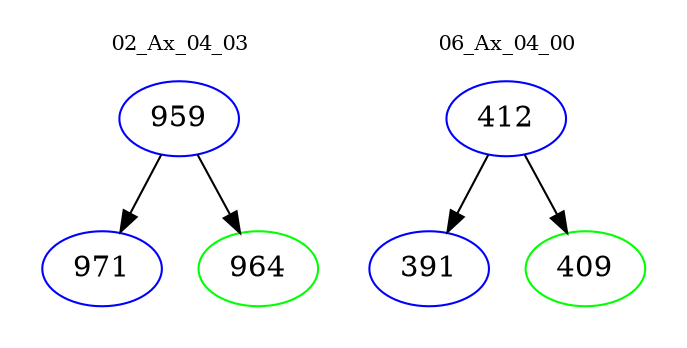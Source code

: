 digraph{
subgraph cluster_0 {
color = white
label = "02_Ax_04_03";
fontsize=10;
T0_959 [label="959", color="blue"]
T0_959 -> T0_971 [color="black"]
T0_971 [label="971", color="blue"]
T0_959 -> T0_964 [color="black"]
T0_964 [label="964", color="green"]
}
subgraph cluster_1 {
color = white
label = "06_Ax_04_00";
fontsize=10;
T1_412 [label="412", color="blue"]
T1_412 -> T1_391 [color="black"]
T1_391 [label="391", color="blue"]
T1_412 -> T1_409 [color="black"]
T1_409 [label="409", color="green"]
}
}
